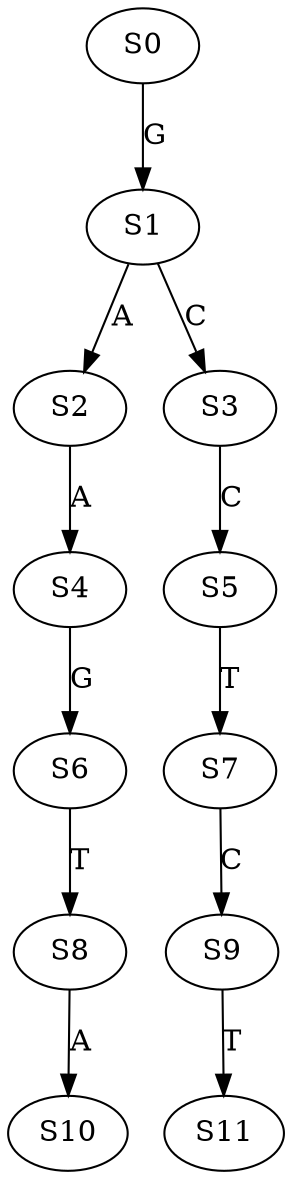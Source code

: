 strict digraph  {
	S0 -> S1 [ label = G ];
	S1 -> S2 [ label = A ];
	S1 -> S3 [ label = C ];
	S2 -> S4 [ label = A ];
	S3 -> S5 [ label = C ];
	S4 -> S6 [ label = G ];
	S5 -> S7 [ label = T ];
	S6 -> S8 [ label = T ];
	S7 -> S9 [ label = C ];
	S8 -> S10 [ label = A ];
	S9 -> S11 [ label = T ];
}
